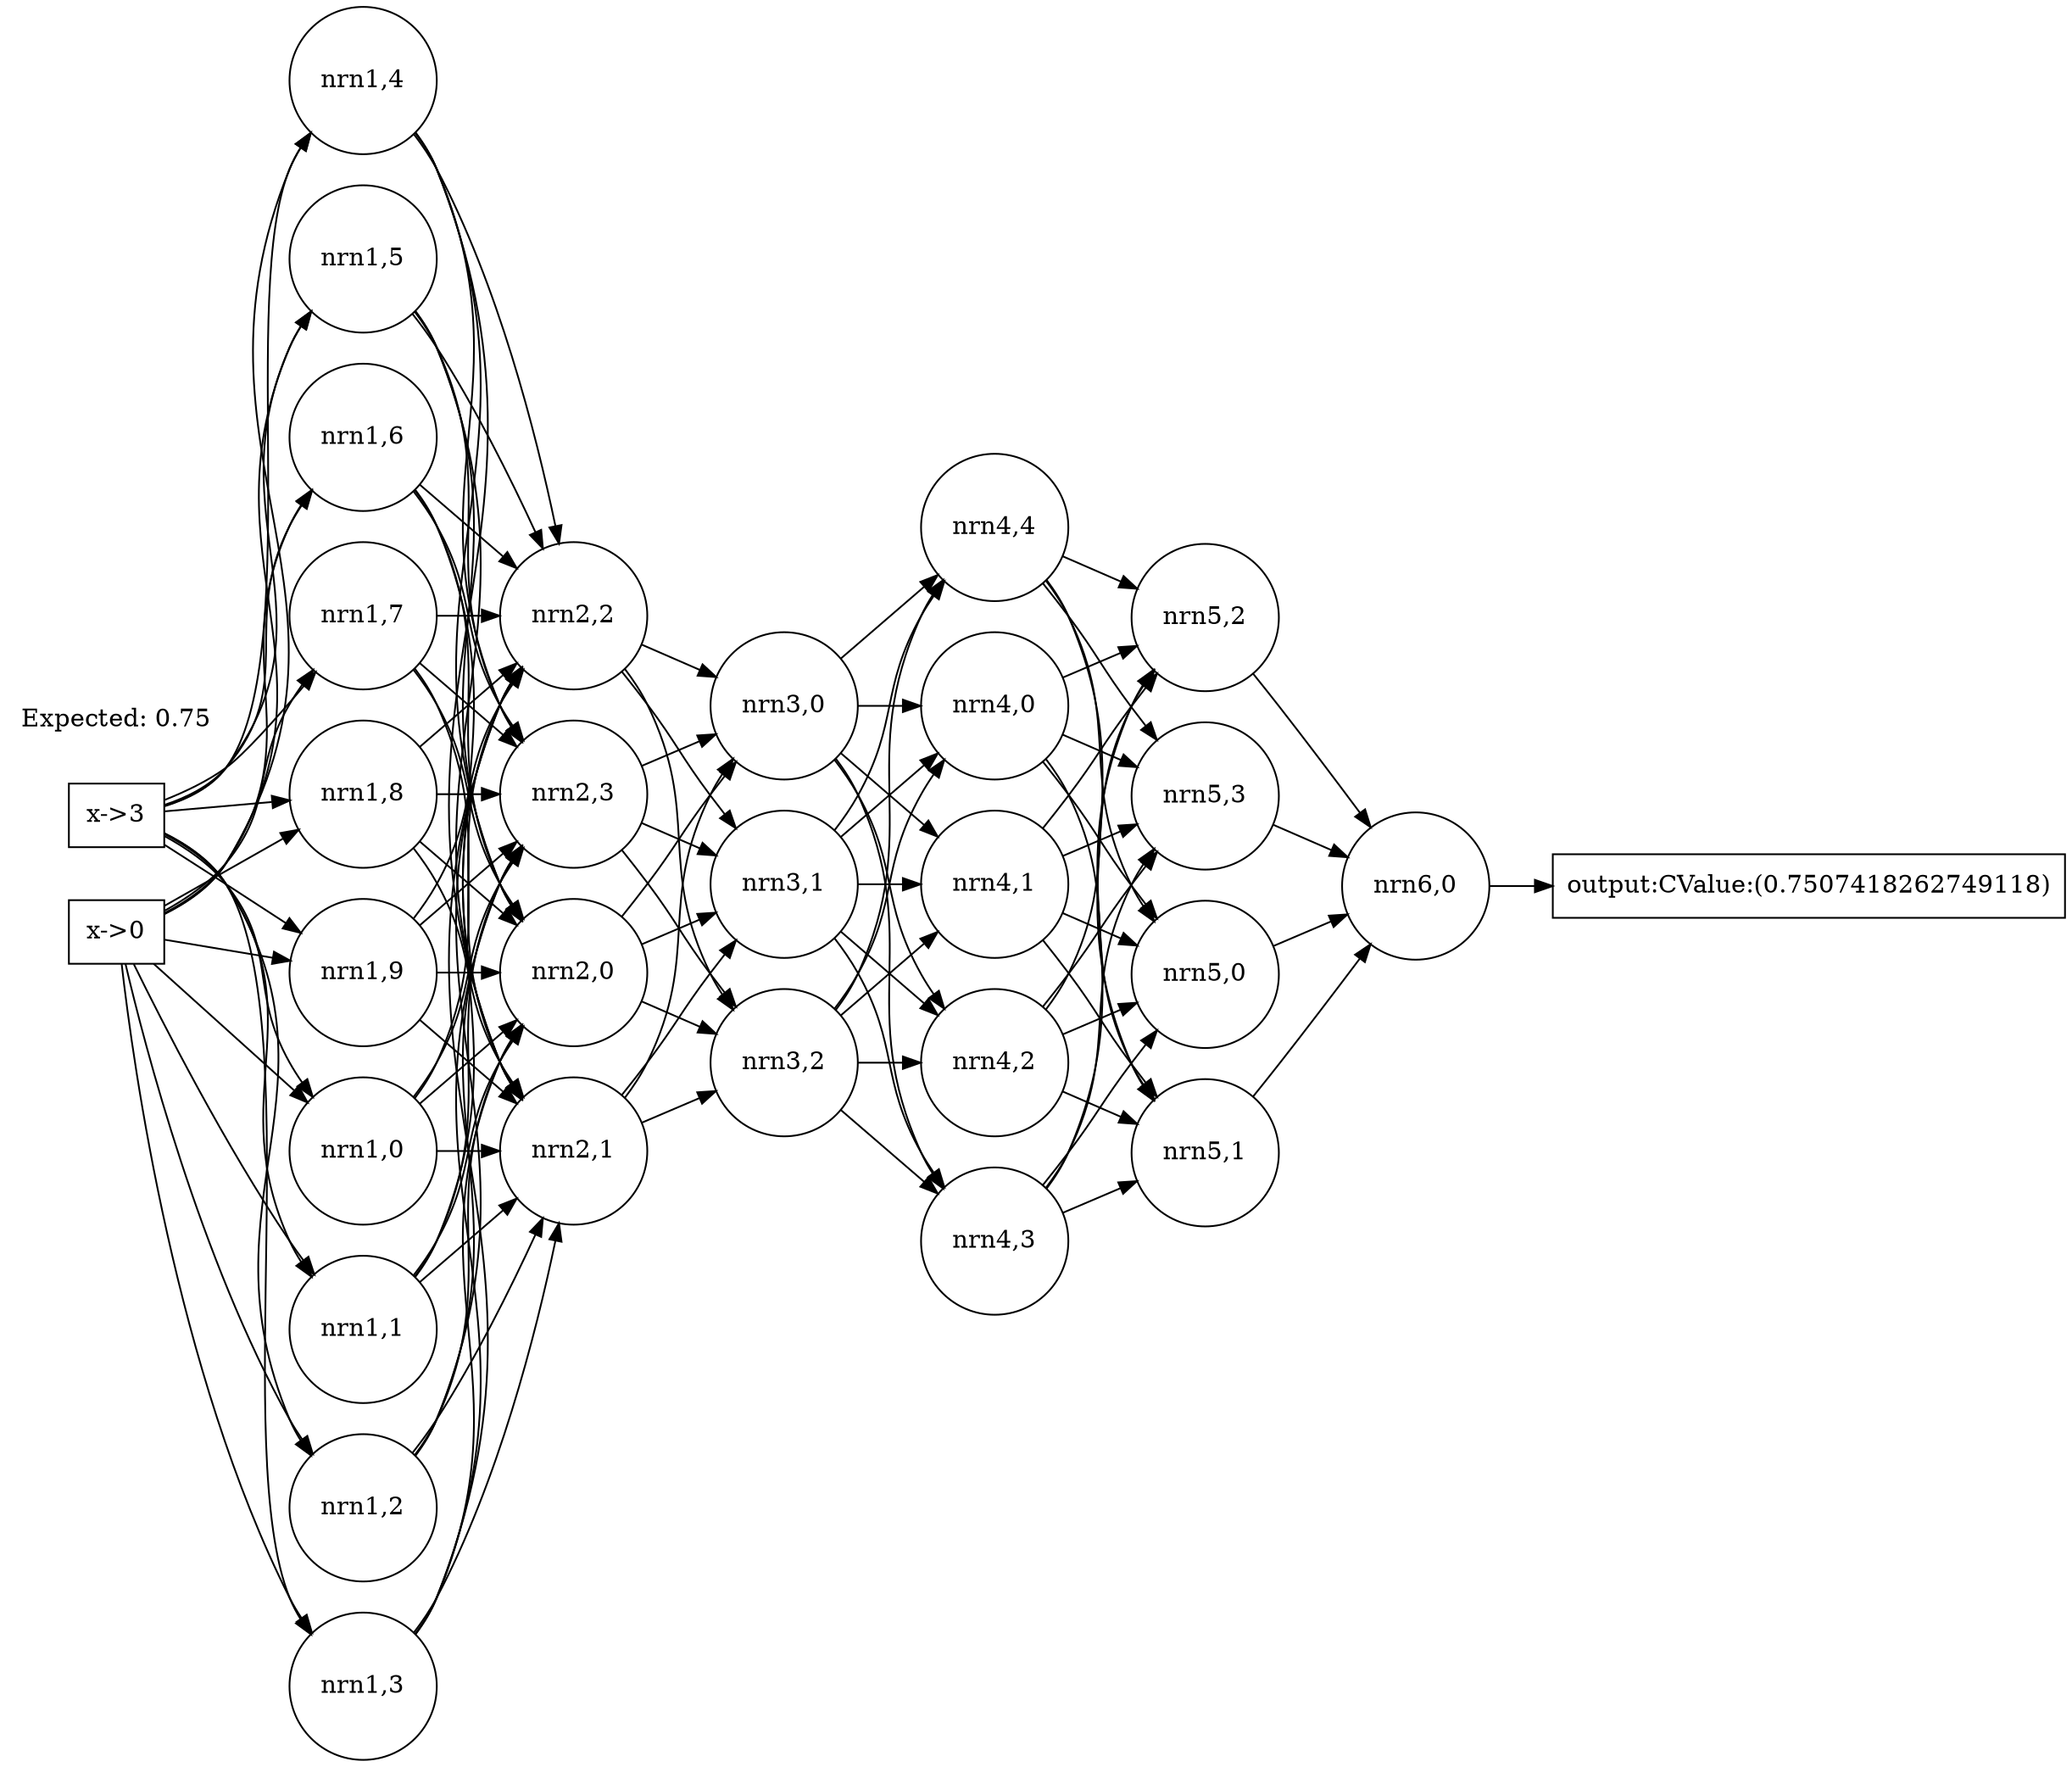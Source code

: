 digraph {
	graph [rankdir=LR]
	140726842317304 [label="x->3" shape=polygon]
	140726842317208 [label="x->0" shape=polygon]
	2485065346288 [label="nrn1,0" shape=circle]
	140726842317304 -> 2485065346288
	140726842317208 -> 2485065346288
	2485065863760 [label="nrn1,1" shape=circle]
	140726842317304 -> 2485065863760
	140726842317208 -> 2485065863760
	2485065863232 [label="nrn1,2" shape=circle]
	140726842317304 -> 2485065863232
	140726842317208 -> 2485065863232
	2485065864384 [label="nrn1,3" shape=circle]
	140726842317304 -> 2485065864384
	140726842317208 -> 2485065864384
	2485065864576 [label="nrn1,4" shape=circle]
	140726842317304 -> 2485065864576
	140726842317208 -> 2485065864576
	2485065864768 [label="nrn1,5" shape=circle]
	140726842317304 -> 2485065864768
	140726842317208 -> 2485065864768
	2485065864960 [label="nrn1,6" shape=circle]
	140726842317304 -> 2485065864960
	140726842317208 -> 2485065864960
	2485065865152 [label="nrn1,7" shape=circle]
	140726842317304 -> 2485065865152
	140726842317208 -> 2485065865152
	2485065865344 [label="nrn1,8" shape=circle]
	140726842317304 -> 2485065865344
	140726842317208 -> 2485065865344
	2485065865536 [label="nrn1,9" shape=circle]
	140726842317304 -> 2485065865536
	140726842317208 -> 2485065865536
	2485065865776 [label="nrn2,0" shape=circle]
	2485065346288 -> 2485065865776
	2485065863760 -> 2485065865776
	2485065863232 -> 2485065865776
	2485065864384 -> 2485065865776
	2485065864576 -> 2485065865776
	2485065864768 -> 2485065865776
	2485065864960 -> 2485065865776
	2485065865152 -> 2485065865776
	2485065865344 -> 2485065865776
	2485065865536 -> 2485065865776
	2485065866352 [label="nrn2,1" shape=circle]
	2485065346288 -> 2485065866352
	2485065863760 -> 2485065866352
	2485065863232 -> 2485065866352
	2485065864384 -> 2485065866352
	2485065864576 -> 2485065866352
	2485065864768 -> 2485065866352
	2485065864960 -> 2485065866352
	2485065865152 -> 2485065866352
	2485065865344 -> 2485065866352
	2485065865536 -> 2485065866352
	2485065866928 [label="nrn2,2" shape=circle]
	2485065346288 -> 2485065866928
	2485065863760 -> 2485065866928
	2485065863232 -> 2485065866928
	2485065864384 -> 2485065866928
	2485065864576 -> 2485065866928
	2485065864768 -> 2485065866928
	2485065864960 -> 2485065866928
	2485065865152 -> 2485065866928
	2485065865344 -> 2485065866928
	2485065865536 -> 2485065866928
	2485065867504 [label="nrn2,3" shape=circle]
	2485065346288 -> 2485065867504
	2485065863760 -> 2485065867504
	2485065863232 -> 2485065867504
	2485065864384 -> 2485065867504
	2485065864576 -> 2485065867504
	2485065864768 -> 2485065867504
	2485065864960 -> 2485065867504
	2485065865152 -> 2485065867504
	2485065865344 -> 2485065867504
	2485065865536 -> 2485065867504
	2485065868128 [label="nrn3,0" shape=circle]
	2485065865776 -> 2485065868128
	2485065866352 -> 2485065868128
	2485065866928 -> 2485065868128
	2485065867504 -> 2485065868128
	2485065868464 [label="nrn3,1" shape=circle]
	2485065865776 -> 2485065868464
	2485065866352 -> 2485065868464
	2485065866928 -> 2485065868464
	2485065867504 -> 2485065868464
	2485065868800 [label="nrn3,2" shape=circle]
	2485065865776 -> 2485065868800
	2485065866352 -> 2485065868800
	2485065866928 -> 2485065868800
	2485065867504 -> 2485065868800
	2485065869184 [label="nrn4,0" shape=circle]
	2485065868128 -> 2485065869184
	2485065868464 -> 2485065869184
	2485065868800 -> 2485065869184
	2485065869424 [label="nrn4,1" shape=circle]
	2485065868128 -> 2485065869424
	2485065868464 -> 2485065869424
	2485065868800 -> 2485065869424
	2485065869664 [label="nrn4,2" shape=circle]
	2485065868128 -> 2485065869664
	2485065868464 -> 2485065869664
	2485065868800 -> 2485065869664
	2485065869904 [label="nrn4,3" shape=circle]
	2485065868128 -> 2485065869904
	2485065868464 -> 2485065869904
	2485065868800 -> 2485065869904
	2485065870144 [label="nrn4,4" shape=circle]
	2485065868128 -> 2485065870144
	2485065868464 -> 2485065870144
	2485065868800 -> 2485065870144
	2485065870432 [label="nrn5,0" shape=circle]
	2485065869184 -> 2485065870432
	2485065869424 -> 2485065870432
	2485065869664 -> 2485065870432
	2485065869904 -> 2485065870432
	2485065870144 -> 2485065870432
	2485065870816 [label="nrn5,1" shape=circle]
	2485065869184 -> 2485065870816
	2485065869424 -> 2485065870816
	2485065869664 -> 2485065870816
	2485065869904 -> 2485065870816
	2485065870144 -> 2485065870816
	2485065871200 [label="nrn5,2" shape=circle]
	2485065869184 -> 2485065871200
	2485065869424 -> 2485065871200
	2485065869664 -> 2485065871200
	2485065869904 -> 2485065871200
	2485065870144 -> 2485065871200
	2485065871632 [label="nrn5,3" shape=circle]
	2485065869184 -> 2485065871632
	2485065869424 -> 2485065871632
	2485065869664 -> 2485065871632
	2485065869904 -> 2485065871632
	2485065870144 -> 2485065871632
	2485065872112 [label="nrn6,0" shape=circle]
	2485065870432 -> 2485065872112
	2485065870816 -> 2485065872112
	2485065871200 -> 2485065872112
	2485065871632 -> 2485065872112
	2485077535600 [label="output:CValue:(0.7507418262749118)" shape=polygon]
	2485065872112 -> 2485077535600
	expected [label="Expected: 0.75" shape=plaintext]
}
